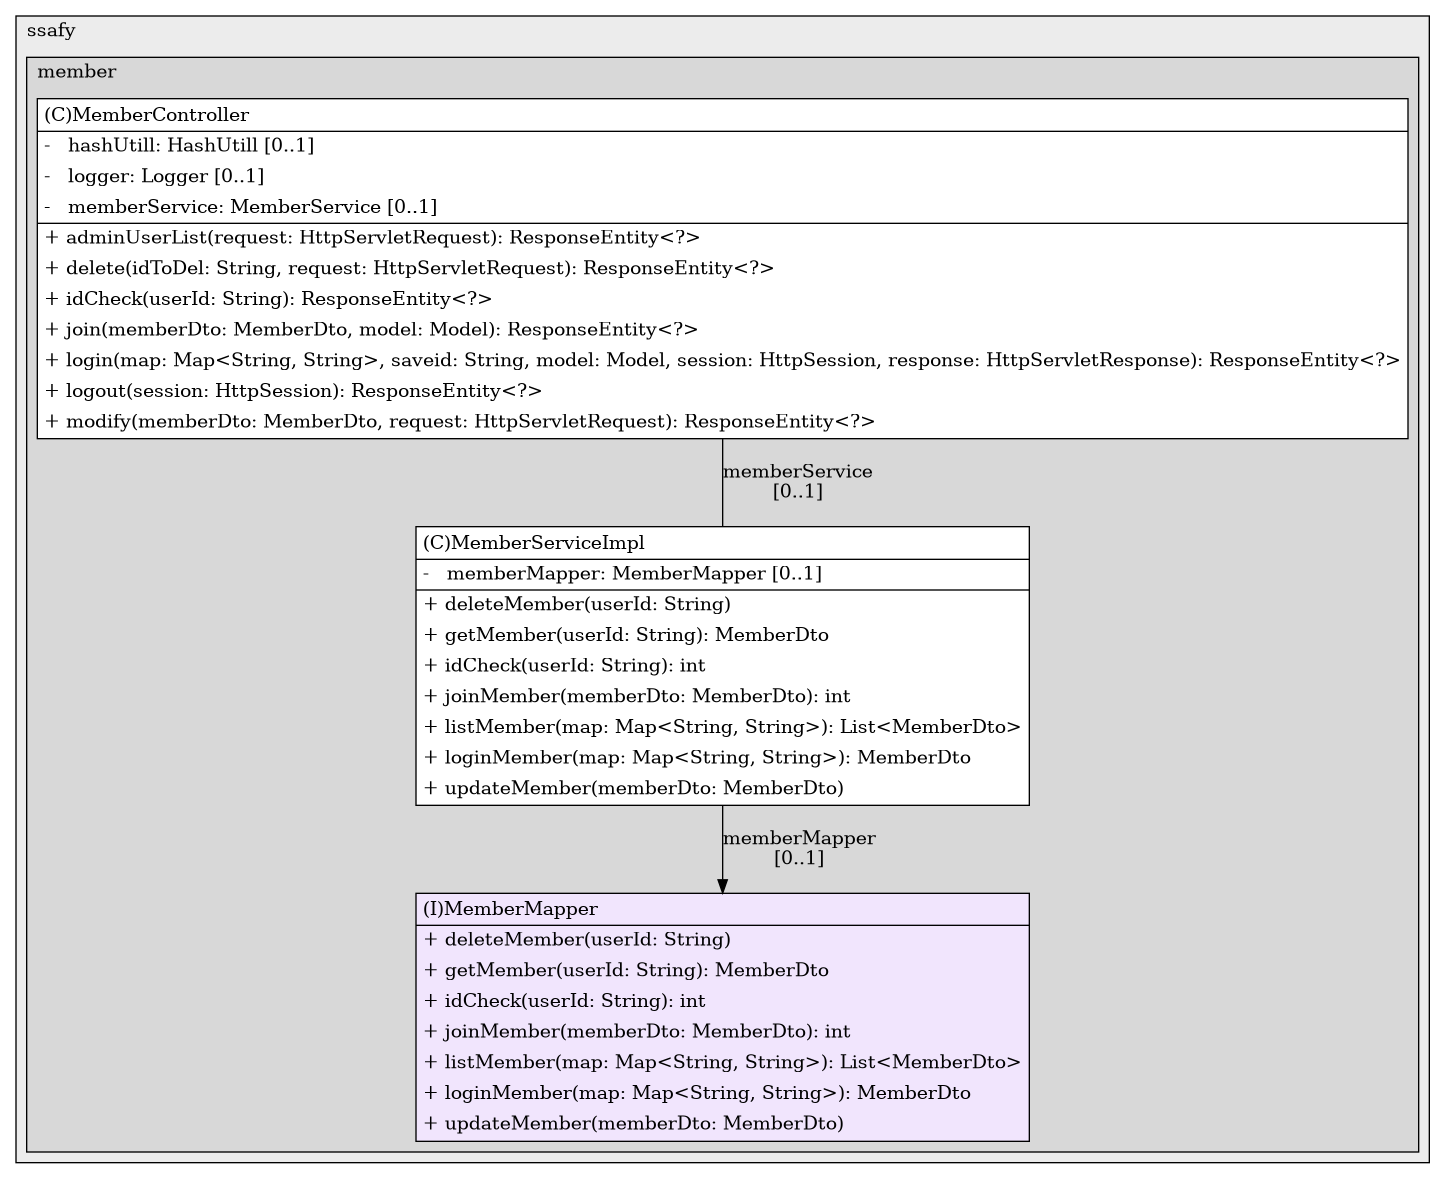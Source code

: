 @startuml

/' diagram meta data start
config=StructureConfiguration;
{
  "projectClassification": {
    "searchMode": "OpenProject", // OpenProject, AllProjects
    "includedProjects": "",
    "pathEndKeywords": "*.impl",
    "isClientPath": "",
    "isClientName": "",
    "isTestPath": "",
    "isTestName": "",
    "isMappingPath": "",
    "isMappingName": "",
    "isDataAccessPath": "",
    "isDataAccessName": "",
    "isDataStructurePath": "",
    "isDataStructureName": "",
    "isInterfaceStructuresPath": "",
    "isInterfaceStructuresName": "",
    "isEntryPointPath": "",
    "isEntryPointName": "",
    "treatFinalFieldsAsMandatory": false
  },
  "graphRestriction": {
    "classPackageExcludeFilter": "",
    "classPackageIncludeFilter": "",
    "classNameExcludeFilter": "",
    "classNameIncludeFilter": "",
    "methodNameExcludeFilter": "",
    "methodNameIncludeFilter": "",
    "removeByInheritance": "", // inheritance/annotation based filtering is done in a second step
    "removeByAnnotation": "",
    "removeByClassPackage": "", // cleanup the graph after inheritance/annotation based filtering is done
    "removeByClassName": "",
    "cutMappings": false,
    "cutEnum": true,
    "cutTests": true,
    "cutClient": true,
    "cutDataAccess": false,
    "cutInterfaceStructures": false,
    "cutDataStructures": false,
    "cutGetterAndSetter": true,
    "cutConstructors": true
  },
  "graphTraversal": {
    "forwardDepth": 6,
    "backwardDepth": 6,
    "classPackageExcludeFilter": "",
    "classPackageIncludeFilter": "",
    "classNameExcludeFilter": "",
    "classNameIncludeFilter": "",
    "methodNameExcludeFilter": "",
    "methodNameIncludeFilter": "",
    "hideMappings": false,
    "hideDataStructures": false,
    "hidePrivateMethods": true,
    "hideInterfaceCalls": true, // indirection: implementation -> interface (is hidden) -> implementation
    "onlyShowApplicationEntryPoints": false, // root node is included
    "useMethodCallsForStructureDiagram": "ForwardOnly" // ForwardOnly, BothDirections, No
  },
  "details": {
    "aggregation": "GroupByClass", // ByClass, GroupByClass, None
    "showClassGenericTypes": true,
    "showMethods": true,
    "showMethodParameterNames": true,
    "showMethodParameterTypes": true,
    "showMethodReturnType": true,
    "showPackageLevels": 2,
    "showDetailedClassStructure": true
  },
  "rootClass": "com.ssafy.member.model.mapper.MemberMapper",
  "extensionCallbackMethod": "" // qualified.class.name#methodName - signature: public static String method(String)
}
diagram meta data end '/



digraph g {
    rankdir="TB"
    splines=polyline
    

'nodes 
subgraph cluster_109727380 { 
   	label=ssafy
	labeljust=l
	fillcolor="#ececec"
	style=filled
   
   subgraph cluster_1429279540 { 
   	label=member
	labeljust=l
	fillcolor="#d8d8d8"
	style=filled
   
   MemberController1628315945[
	label=<<TABLE BORDER="1" CELLBORDER="0" CELLPADDING="4" CELLSPACING="0">
<TR><TD ALIGN="LEFT" >(C)MemberController</TD></TR>
<HR/>
<TR><TD ALIGN="LEFT" >-   hashUtill: HashUtill [0..1]</TD></TR>
<TR><TD ALIGN="LEFT" >-   logger: Logger [0..1]</TD></TR>
<TR><TD ALIGN="LEFT" >-   memberService: MemberService [0..1]</TD></TR>
<HR/>
<TR><TD ALIGN="LEFT" >+ adminUserList(request: HttpServletRequest): ResponseEntity&lt;?&gt;</TD></TR>
<TR><TD ALIGN="LEFT" >+ delete(idToDel: String, request: HttpServletRequest): ResponseEntity&lt;?&gt;</TD></TR>
<TR><TD ALIGN="LEFT" >+ idCheck(userId: String): ResponseEntity&lt;?&gt;</TD></TR>
<TR><TD ALIGN="LEFT" >+ join(memberDto: MemberDto, model: Model): ResponseEntity&lt;?&gt;</TD></TR>
<TR><TD ALIGN="LEFT" >+ login(map: Map&lt;String, String&gt;, saveid: String, model: Model, session: HttpSession, response: HttpServletResponse): ResponseEntity&lt;?&gt;</TD></TR>
<TR><TD ALIGN="LEFT" >+ logout(session: HttpSession): ResponseEntity&lt;?&gt;</TD></TR>
<TR><TD ALIGN="LEFT" >+ modify(memberDto: MemberDto, request: HttpServletRequest): ResponseEntity&lt;?&gt;</TD></TR>
</TABLE>>
	style=filled
	margin=0
	shape=plaintext
	fillcolor="#FFFFFF"
];

MemberMapper1954756877[
	label=<<TABLE BORDER="1" CELLBORDER="0" CELLPADDING="4" CELLSPACING="0">
<TR><TD ALIGN="LEFT" >(I)MemberMapper</TD></TR>
<HR/>
<TR><TD ALIGN="LEFT" >+ deleteMember(userId: String)</TD></TR>
<TR><TD ALIGN="LEFT" >+ getMember(userId: String): MemberDto</TD></TR>
<TR><TD ALIGN="LEFT" >+ idCheck(userId: String): int</TD></TR>
<TR><TD ALIGN="LEFT" >+ joinMember(memberDto: MemberDto): int</TD></TR>
<TR><TD ALIGN="LEFT" >+ listMember(map: Map&lt;String, String&gt;): List&lt;MemberDto&gt;</TD></TR>
<TR><TD ALIGN="LEFT" >+ loginMember(map: Map&lt;String, String&gt;): MemberDto</TD></TR>
<TR><TD ALIGN="LEFT" >+ updateMember(memberDto: MemberDto)</TD></TR>
</TABLE>>
	style=filled
	margin=0
	shape=plaintext
	fillcolor="#F1E5FD"
];

MemberServiceImpl678679619[
	label=<<TABLE BORDER="1" CELLBORDER="0" CELLPADDING="4" CELLSPACING="0">
<TR><TD ALIGN="LEFT" >(C)MemberServiceImpl</TD></TR>
<HR/>
<TR><TD ALIGN="LEFT" >-   memberMapper: MemberMapper [0..1]</TD></TR>
<HR/>
<TR><TD ALIGN="LEFT" >+ deleteMember(userId: String)</TD></TR>
<TR><TD ALIGN="LEFT" >+ getMember(userId: String): MemberDto</TD></TR>
<TR><TD ALIGN="LEFT" >+ idCheck(userId: String): int</TD></TR>
<TR><TD ALIGN="LEFT" >+ joinMember(memberDto: MemberDto): int</TD></TR>
<TR><TD ALIGN="LEFT" >+ listMember(map: Map&lt;String, String&gt;): List&lt;MemberDto&gt;</TD></TR>
<TR><TD ALIGN="LEFT" >+ loginMember(map: Map&lt;String, String&gt;): MemberDto</TD></TR>
<TR><TD ALIGN="LEFT" >+ updateMember(memberDto: MemberDto)</TD></TR>
</TABLE>>
	style=filled
	margin=0
	shape=plaintext
	fillcolor="#FFFFFF"
];
} 
} 

'edges    
MemberController1628315945 -> MemberServiceImpl678679619[label="memberService
[0..1]", arrowhead=none];
MemberServiceImpl678679619 -> MemberMapper1954756877[label="memberMapper
[0..1]"];
    
}
@enduml